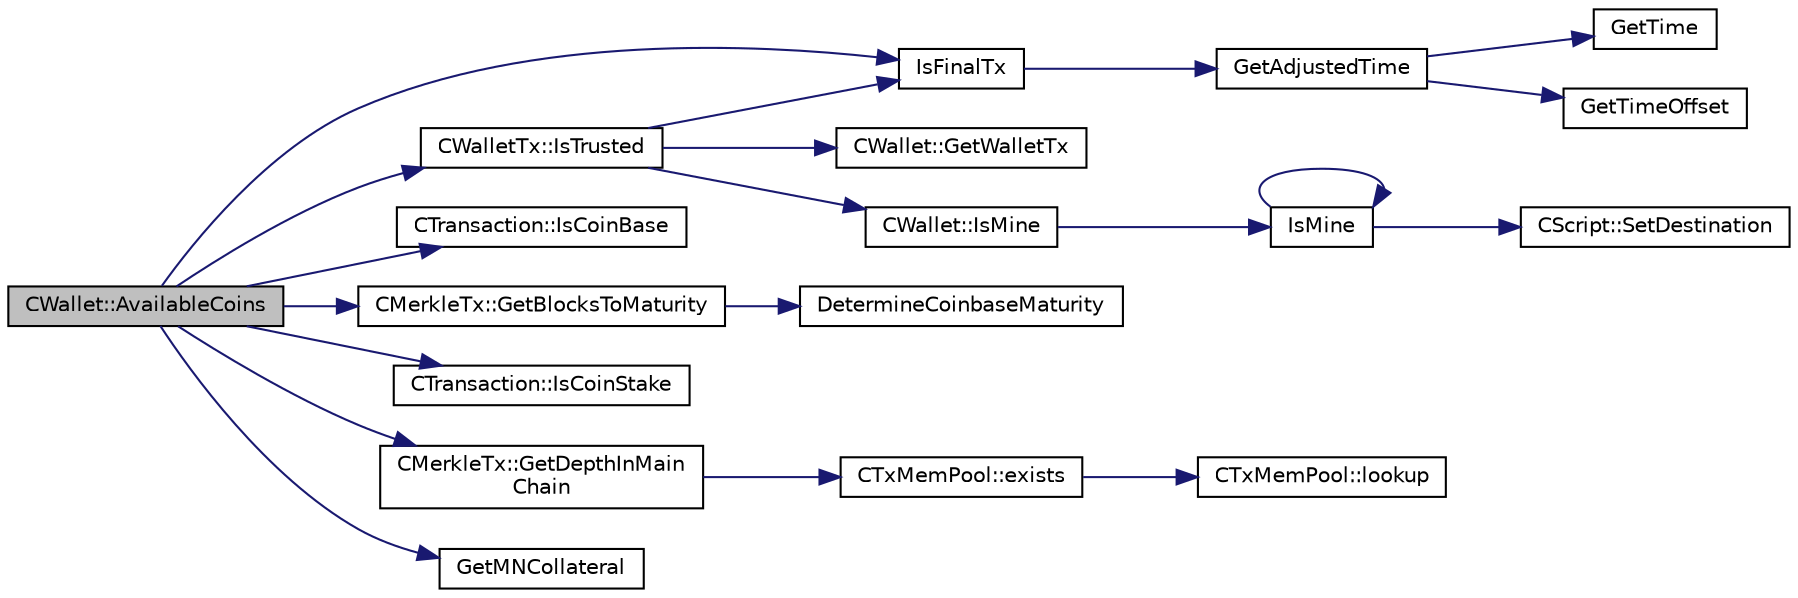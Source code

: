 digraph "CWallet::AvailableCoins"
{
  edge [fontname="Helvetica",fontsize="10",labelfontname="Helvetica",labelfontsize="10"];
  node [fontname="Helvetica",fontsize="10",shape=record];
  rankdir="LR";
  Node101 [label="CWallet::AvailableCoins",height=0.2,width=0.4,color="black", fillcolor="grey75", style="filled", fontcolor="black"];
  Node101 -> Node102 [color="midnightblue",fontsize="10",style="solid",fontname="Helvetica"];
  Node102 [label="IsFinalTx",height=0.2,width=0.4,color="black", fillcolor="white", style="filled",URL="$df/d0a/main_8cpp.html#adc332cd7ac94e639bb4239618341be19"];
  Node102 -> Node103 [color="midnightblue",fontsize="10",style="solid",fontname="Helvetica"];
  Node103 [label="GetAdjustedTime",height=0.2,width=0.4,color="black", fillcolor="white", style="filled",URL="$df/d2d/util_8cpp.html#a09f81b9c7650f898cf3cf305b87547e6"];
  Node103 -> Node104 [color="midnightblue",fontsize="10",style="solid",fontname="Helvetica"];
  Node104 [label="GetTime",height=0.2,width=0.4,color="black", fillcolor="white", style="filled",URL="$df/d2d/util_8cpp.html#a46fac5fba8ba905b5f9acb364f5d8c6f"];
  Node103 -> Node105 [color="midnightblue",fontsize="10",style="solid",fontname="Helvetica"];
  Node105 [label="GetTimeOffset",height=0.2,width=0.4,color="black", fillcolor="white", style="filled",URL="$df/d2d/util_8cpp.html#a50ca5344c75631267633f15cfe5e983e"];
  Node101 -> Node106 [color="midnightblue",fontsize="10",style="solid",fontname="Helvetica"];
  Node106 [label="CWalletTx::IsTrusted",height=0.2,width=0.4,color="black", fillcolor="white", style="filled",URL="$d6/d53/class_c_wallet_tx.html#a71efb0d5b5def8ae00a1d74b8741bfcb"];
  Node106 -> Node102 [color="midnightblue",fontsize="10",style="solid",fontname="Helvetica"];
  Node106 -> Node107 [color="midnightblue",fontsize="10",style="solid",fontname="Helvetica"];
  Node107 [label="CWallet::GetWalletTx",height=0.2,width=0.4,color="black", fillcolor="white", style="filled",URL="$d2/de5/class_c_wallet.html#ac496716bb889a5934fa27398aeb2330a"];
  Node106 -> Node108 [color="midnightblue",fontsize="10",style="solid",fontname="Helvetica"];
  Node108 [label="CWallet::IsMine",height=0.2,width=0.4,color="black", fillcolor="white", style="filled",URL="$d2/de5/class_c_wallet.html#a4eada57edc1c443564b8cc9b853d955c"];
  Node108 -> Node109 [color="midnightblue",fontsize="10",style="solid",fontname="Helvetica"];
  Node109 [label="IsMine",height=0.2,width=0.4,color="black", fillcolor="white", style="filled",URL="$dd/d0f/script_8cpp.html#adc59cf67d903c1ba1ef225561b85bfce"];
  Node109 -> Node110 [color="midnightblue",fontsize="10",style="solid",fontname="Helvetica"];
  Node110 [label="CScript::SetDestination",height=0.2,width=0.4,color="black", fillcolor="white", style="filled",URL="$d9/d4b/class_c_script.html#ad1b5a9077241aa06116040c4f1b7c31e"];
  Node109 -> Node109 [color="midnightblue",fontsize="10",style="solid",fontname="Helvetica"];
  Node101 -> Node111 [color="midnightblue",fontsize="10",style="solid",fontname="Helvetica"];
  Node111 [label="CTransaction::IsCoinBase",height=0.2,width=0.4,color="black", fillcolor="white", style="filled",URL="$df/d43/class_c_transaction.html#a96256e8ac1bf79ad9c057e48c41132dd"];
  Node101 -> Node112 [color="midnightblue",fontsize="10",style="solid",fontname="Helvetica"];
  Node112 [label="CMerkleTx::GetBlocksToMaturity",height=0.2,width=0.4,color="black", fillcolor="white", style="filled",URL="$d1/dff/class_c_merkle_tx.html#a69ebd437f7b44169659c3527fe73b6ab"];
  Node112 -> Node113 [color="midnightblue",fontsize="10",style="solid",fontname="Helvetica"];
  Node113 [label="DetermineCoinbaseMaturity",height=0.2,width=0.4,color="black", fillcolor="white", style="filled",URL="$d1/d08/proofs_8cpp.html#a97478c8207cae73889a6b1fbbc3c67e3",tooltip="Determine Coinbase Maturity (generally not a good idea - done so to increase speed) ..."];
  Node101 -> Node114 [color="midnightblue",fontsize="10",style="solid",fontname="Helvetica"];
  Node114 [label="CTransaction::IsCoinStake",height=0.2,width=0.4,color="black", fillcolor="white", style="filled",URL="$df/d43/class_c_transaction.html#ace4278a41a296d40dcf5fb2b9cf007ec"];
  Node101 -> Node115 [color="midnightblue",fontsize="10",style="solid",fontname="Helvetica"];
  Node115 [label="CMerkleTx::GetDepthInMain\lChain",height=0.2,width=0.4,color="black", fillcolor="white", style="filled",URL="$d1/dff/class_c_merkle_tx.html#a887a9f1a0b7fc64b43e42cec76b38ef9"];
  Node115 -> Node116 [color="midnightblue",fontsize="10",style="solid",fontname="Helvetica"];
  Node116 [label="CTxMemPool::exists",height=0.2,width=0.4,color="black", fillcolor="white", style="filled",URL="$db/d98/class_c_tx_mem_pool.html#a8b7a13b5289ab839d4460f41a7da9789"];
  Node116 -> Node117 [color="midnightblue",fontsize="10",style="solid",fontname="Helvetica"];
  Node117 [label="CTxMemPool::lookup",height=0.2,width=0.4,color="black", fillcolor="white", style="filled",URL="$db/d98/class_c_tx_mem_pool.html#ad6d9966cdeb4b6586f7186e709b4e77e"];
  Node101 -> Node118 [color="midnightblue",fontsize="10",style="solid",fontname="Helvetica"];
  Node118 [label="GetMNCollateral",height=0.2,width=0.4,color="black", fillcolor="white", style="filled",URL="$d4/dbf/main_8h.html#a7ecfeb5987564d84c46a6715d4c3a2df"];
}
